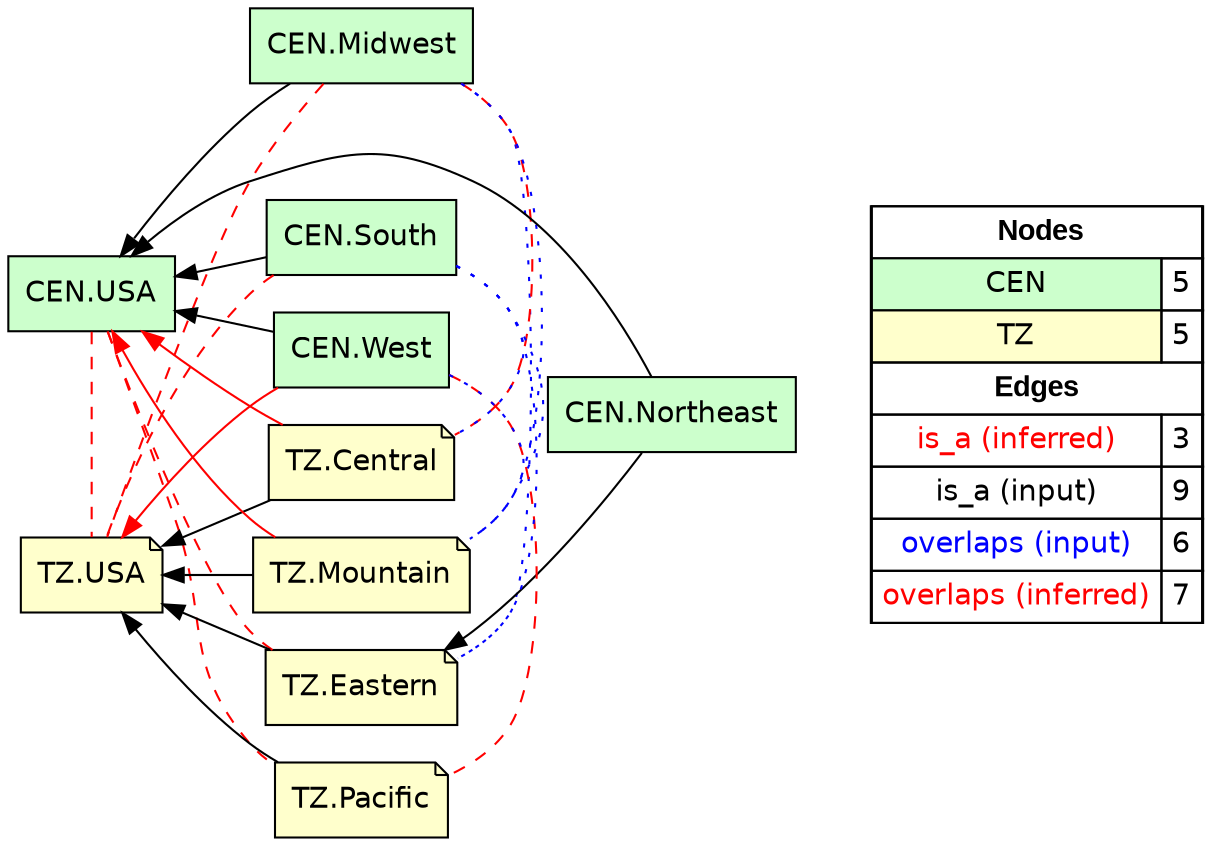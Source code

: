 digraph{
rankdir=RL
node[shape=box style=filled fillcolor="#CCFFCC" fontname="helvetica"] 
"CEN.Midwest"
"CEN.USA"
"CEN.Northeast"
"CEN.West"
"CEN.South"
node[shape=note style=filled fillcolor="#FFFFCC" fontname="helvetica"] 
"TZ.Eastern"
"TZ.Pacific"
"TZ.Central"
"TZ.USA"
"TZ.Mountain"
edge[arrowhead=normal style=solid color="#FF0000" constraint=true penwidth=1]
"CEN.West" -> "TZ.USA"
"TZ.Central" -> "CEN.USA"
"TZ.Mountain" -> "CEN.USA"
edge[arrowhead=normal style=dotted color="#000000" constraint=true penwidth=1]
edge[arrowhead=normal style=solid color="#000000" constraint=true penwidth=1]
"TZ.Pacific" -> "TZ.USA"
"CEN.Northeast" -> "CEN.USA"
"CEN.South" -> "CEN.USA"
"CEN.Midwest" -> "CEN.USA"
"TZ.Mountain" -> "TZ.USA"
"CEN.West" -> "CEN.USA"
"CEN.Northeast" -> "TZ.Eastern"
"TZ.Eastern" -> "TZ.USA"
"TZ.Central" -> "TZ.USA"
edge[arrowhead=none style=dotted color="#0000FF" constraint=false penwidth=1]
"CEN.Midwest" -> "TZ.Mountain"
"CEN.South" -> "TZ.Central"
"CEN.Midwest" -> "TZ.Eastern"
"CEN.West" -> "TZ.Mountain"
"CEN.South" -> "TZ.Mountain"
"CEN.South" -> "TZ.Eastern"
edge[arrowhead=none style=dashed color="#FF0000" constraint=false penwidth=1]
"CEN.USA" -> "TZ.Eastern"
"CEN.USA" -> "TZ.Pacific"
"CEN.Midwest" -> "TZ.USA"
"CEN.South" -> "TZ.USA"
"CEN.West" -> "TZ.Pacific"
"CEN.Midwest" -> "TZ.Central"
"CEN.USA" -> "TZ.USA"
node[shape=box] 
{rank=source Legend [fillcolor= white margin=0 label=< 
 <TABLE BORDER="0" CELLBORDER="1" CELLSPACING="0" CELLPADDING="4"> 
<TR> <TD COLSPAN="2"><font face="Arial Black"> Nodes</font></TD> </TR> 
<TR> 
 <TD bgcolor="#CCFFCC" fontname="helvetica">CEN</TD> 
 <TD>5</TD> 
 </TR> 
<TR> 
 <TD bgcolor="#FFFFCC" fontname="helvetica">TZ</TD> 
 <TD>5</TD> 
 </TR> 
<TR> <TD COLSPAN="2"><font face = "Arial Black"> Edges </font></TD> </TR> 
<TR> 
 <TD><font color ="#FF0000">is_a (inferred)</font></TD><TD>3</TD>
</TR>
<TR> 
 <TD><font color ="#000000">is_a (input)</font></TD><TD>9</TD>
</TR>
<TR> 
 <TD><font color ="#0000FF">overlaps (input)</font></TD><TD>6</TD>
</TR>
<TR> 
 <TD><font color ="#FF0000">overlaps (inferred)</font></TD><TD>7</TD>
</TR>
</TABLE> 
 >] } 
}